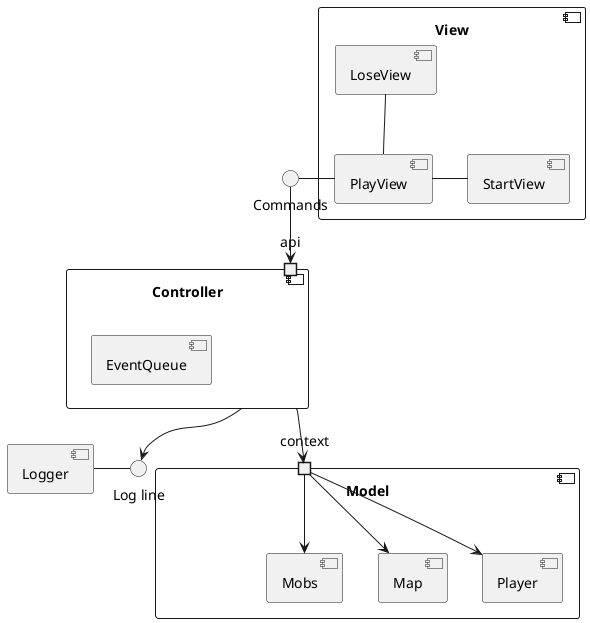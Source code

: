 @startuml

component View {
    [StartView]
    [LoseView]
    [PlayView]

    PlayView - StartView
    'StartView - LoseView
    LoseView -- PlayView
}

component Controller {
    [EventQueue]

    portin api
    'portout context
}

PlayView -right- "Commands"
"Commands" --> api

Controller --> "Log line"
"Log line" -left- [Logger]

component Model {
    [Map]
    [Player]
    [Mobs]



    portin context
}

Controller --> context
context -> Player
context -> Map
context -> Mobs

@enduml
